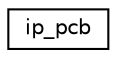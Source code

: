 digraph "Graphical Class Hierarchy"
{
 // LATEX_PDF_SIZE
  edge [fontname="Helvetica",fontsize="10",labelfontname="Helvetica",labelfontsize="10"];
  node [fontname="Helvetica",fontsize="10",shape=record];
  rankdir="LR";
  Node0 [label="ip_pcb",height=0.2,width=0.4,color="black", fillcolor="white", style="filled",URL="$structip__pcb.html",tooltip=" "];
}
